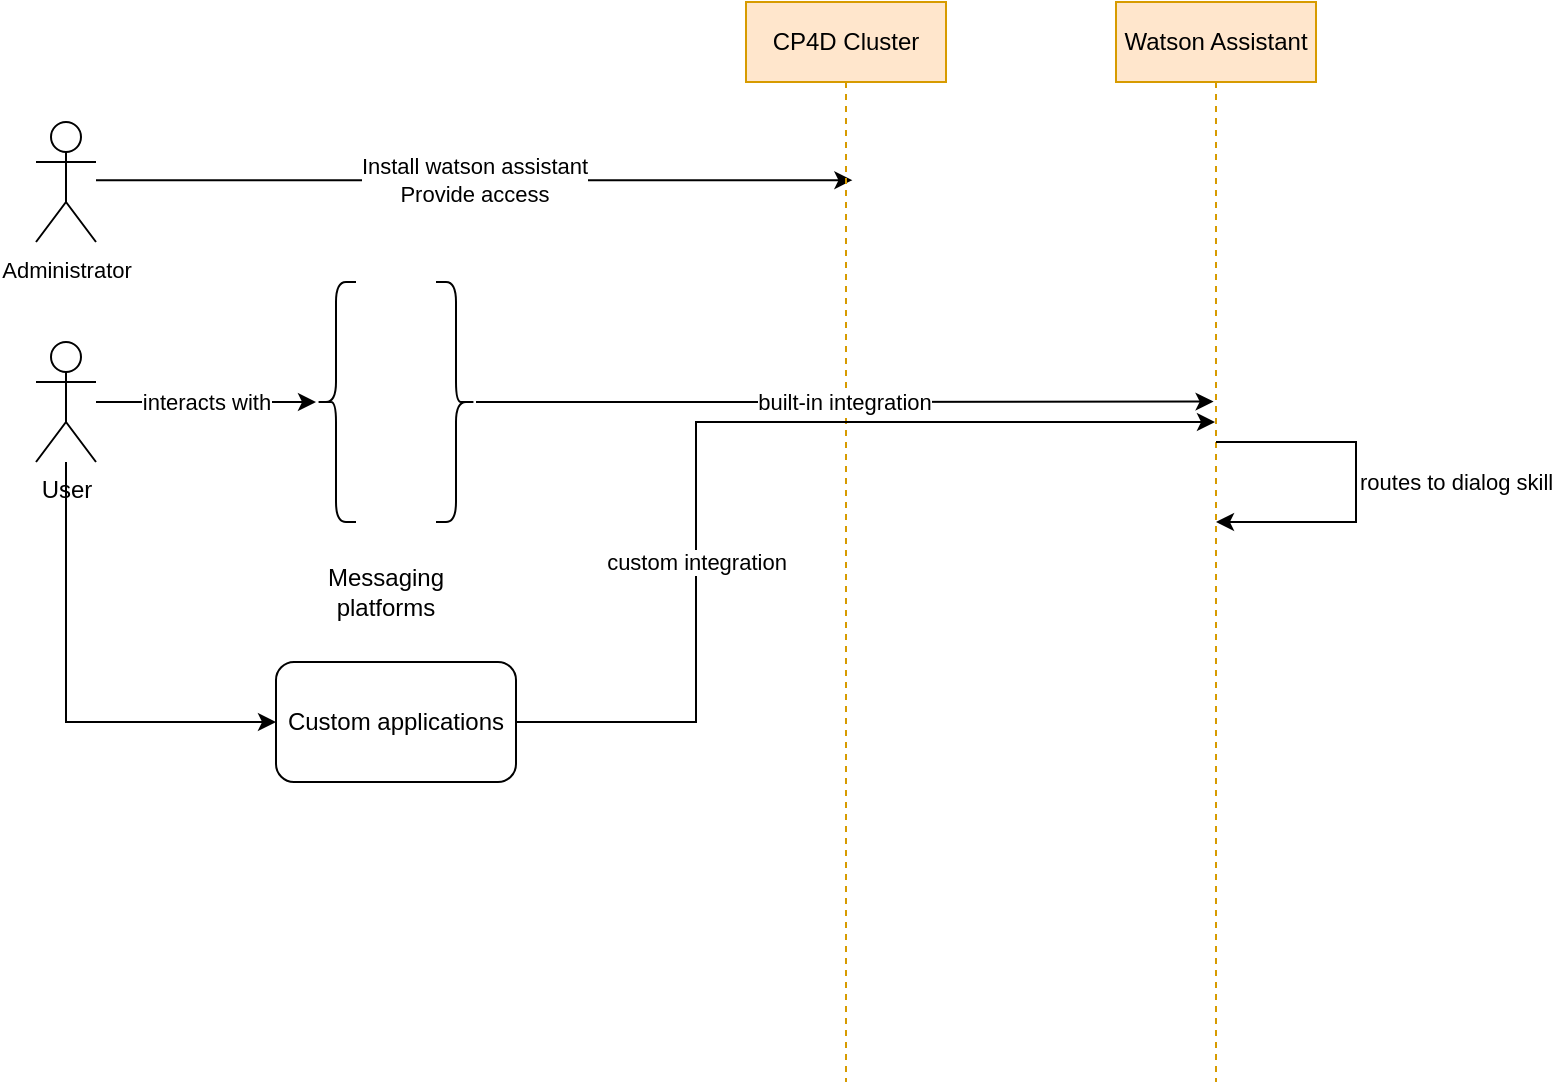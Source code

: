 <mxfile version="13.4.4" type="github">
  <diagram id="IWebMUMvC5ChVIndIaqR" name="Page-1">
    <mxGraphModel dx="691" dy="358" grid="1" gridSize="10" guides="1" tooltips="1" connect="1" arrows="1" fold="1" page="1" pageScale="1" pageWidth="850" pageHeight="1100" math="0" shadow="0">
      <root>
        <mxCell id="0" />
        <mxCell id="1" parent="0" />
        <mxCell id="xeU47IazUPWk-IXKemjb-5" value="Install watson assistant&lt;br&gt;Provide access" style="edgeStyle=orthogonalEdgeStyle;rounded=0;orthogonalLoop=1;jettySize=auto;html=1;entryX=0.532;entryY=0.165;entryDx=0;entryDy=0;entryPerimeter=0;" edge="1" parent="1" source="xeU47IazUPWk-IXKemjb-1" target="xeU47IazUPWk-IXKemjb-3">
          <mxGeometry relative="1" as="geometry">
            <Array as="points">
              <mxPoint x="232" y="130" />
            </Array>
          </mxGeometry>
        </mxCell>
        <mxCell id="xeU47IazUPWk-IXKemjb-1" value="&lt;font style=&quot;font-size: 11px&quot;&gt;Administrator&lt;/font&gt;" style="shape=umlActor;verticalLabelPosition=bottom;verticalAlign=top;html=1;outlineConnect=0;" vertex="1" parent="1">
          <mxGeometry x="20" y="100" width="30" height="60" as="geometry" />
        </mxCell>
        <mxCell id="xeU47IazUPWk-IXKemjb-3" value="CP4D Cluster" style="shape=umlLifeline;perimeter=lifelinePerimeter;whiteSpace=wrap;html=1;container=1;collapsible=0;recursiveResize=0;outlineConnect=0;fillColor=#ffe6cc;strokeColor=#d79b00;" vertex="1" parent="1">
          <mxGeometry x="375" y="40" width="100" height="540" as="geometry" />
        </mxCell>
        <mxCell id="xeU47IazUPWk-IXKemjb-4" value="Watson Assistant" style="shape=umlLifeline;perimeter=lifelinePerimeter;whiteSpace=wrap;html=1;container=1;collapsible=0;recursiveResize=0;outlineConnect=0;fillColor=#ffe6cc;strokeColor=#d79b00;" vertex="1" parent="1">
          <mxGeometry x="560" y="40" width="100" height="540" as="geometry" />
        </mxCell>
        <mxCell id="xeU47IazUPWk-IXKemjb-13" value="interacts with" style="edgeStyle=orthogonalEdgeStyle;rounded=0;orthogonalLoop=1;jettySize=auto;html=1;" edge="1" parent="1" source="xeU47IazUPWk-IXKemjb-6" target="xeU47IazUPWk-IXKemjb-10">
          <mxGeometry relative="1" as="geometry" />
        </mxCell>
        <mxCell id="xeU47IazUPWk-IXKemjb-17" style="edgeStyle=orthogonalEdgeStyle;rounded=0;orthogonalLoop=1;jettySize=auto;html=1;entryX=0;entryY=0.5;entryDx=0;entryDy=0;" edge="1" parent="1" source="xeU47IazUPWk-IXKemjb-6" target="xeU47IazUPWk-IXKemjb-16">
          <mxGeometry relative="1" as="geometry">
            <Array as="points">
              <mxPoint x="35" y="400" />
            </Array>
          </mxGeometry>
        </mxCell>
        <mxCell id="xeU47IazUPWk-IXKemjb-6" value="User" style="shape=umlActor;verticalLabelPosition=bottom;verticalAlign=top;html=1;outlineConnect=0;" vertex="1" parent="1">
          <mxGeometry x="20" y="210" width="30" height="60" as="geometry" />
        </mxCell>
        <mxCell id="xeU47IazUPWk-IXKemjb-7" value="" style="shape=image;html=1;verticalAlign=top;verticalLabelPosition=bottom;labelBackgroundColor=#ffffff;imageAspect=0;aspect=fixed;image=https://cdn3.iconfinder.com/data/icons/social-network-30/512/social-08-128.png" vertex="1" parent="1">
          <mxGeometry x="180" y="200" width="30" height="30" as="geometry" />
        </mxCell>
        <mxCell id="xeU47IazUPWk-IXKemjb-9" value="" style="shape=image;html=1;verticalAlign=top;verticalLabelPosition=bottom;labelBackgroundColor=#ffffff;imageAspect=0;aspect=fixed;image=https://cdn3.iconfinder.com/data/icons/social-network-30/512/social-04-128.png" vertex="1" parent="1">
          <mxGeometry x="180" y="240" width="30" height="30" as="geometry" />
        </mxCell>
        <mxCell id="xeU47IazUPWk-IXKemjb-10" value="" style="shape=curlyBracket;whiteSpace=wrap;html=1;rounded=1;" vertex="1" parent="1">
          <mxGeometry x="160" y="180" width="20" height="120" as="geometry" />
        </mxCell>
        <mxCell id="xeU47IazUPWk-IXKemjb-11" value="Messaging platforms" style="text;html=1;strokeColor=none;fillColor=none;align=center;verticalAlign=middle;whiteSpace=wrap;rounded=0;" vertex="1" parent="1">
          <mxGeometry x="160" y="320" width="70" height="30" as="geometry" />
        </mxCell>
        <mxCell id="xeU47IazUPWk-IXKemjb-15" value="built-in integration" style="edgeStyle=orthogonalEdgeStyle;rounded=0;orthogonalLoop=1;jettySize=auto;html=1;entryX=0.488;entryY=0.37;entryDx=0;entryDy=0;entryPerimeter=0;" edge="1" parent="1" source="xeU47IazUPWk-IXKemjb-14" target="xeU47IazUPWk-IXKemjb-4">
          <mxGeometry relative="1" as="geometry" />
        </mxCell>
        <mxCell id="xeU47IazUPWk-IXKemjb-14" value="" style="shape=curlyBracket;whiteSpace=wrap;html=1;rounded=1;direction=west;" vertex="1" parent="1">
          <mxGeometry x="220" y="180" width="20" height="120" as="geometry" />
        </mxCell>
        <mxCell id="xeU47IazUPWk-IXKemjb-18" value="custom integration" style="edgeStyle=orthogonalEdgeStyle;rounded=0;orthogonalLoop=1;jettySize=auto;html=1;" edge="1" parent="1" source="xeU47IazUPWk-IXKemjb-16" target="xeU47IazUPWk-IXKemjb-4">
          <mxGeometry x="-0.319" relative="1" as="geometry">
            <Array as="points">
              <mxPoint x="350" y="400" />
              <mxPoint x="350" y="250" />
            </Array>
            <mxPoint as="offset" />
          </mxGeometry>
        </mxCell>
        <mxCell id="xeU47IazUPWk-IXKemjb-16" value="Custom applications" style="rounded=1;whiteSpace=wrap;html=1;" vertex="1" parent="1">
          <mxGeometry x="140" y="370" width="120" height="60" as="geometry" />
        </mxCell>
        <mxCell id="xeU47IazUPWk-IXKemjb-19" value="routes to dialog skill" style="edgeStyle=orthogonalEdgeStyle;rounded=0;orthogonalLoop=1;jettySize=auto;html=1;align=left;" edge="1" parent="1" source="xeU47IazUPWk-IXKemjb-4" target="xeU47IazUPWk-IXKemjb-4">
          <mxGeometry relative="1" as="geometry">
            <Array as="points">
              <mxPoint x="680" y="260" />
              <mxPoint x="650" y="300" />
            </Array>
          </mxGeometry>
        </mxCell>
      </root>
    </mxGraphModel>
  </diagram>
</mxfile>
